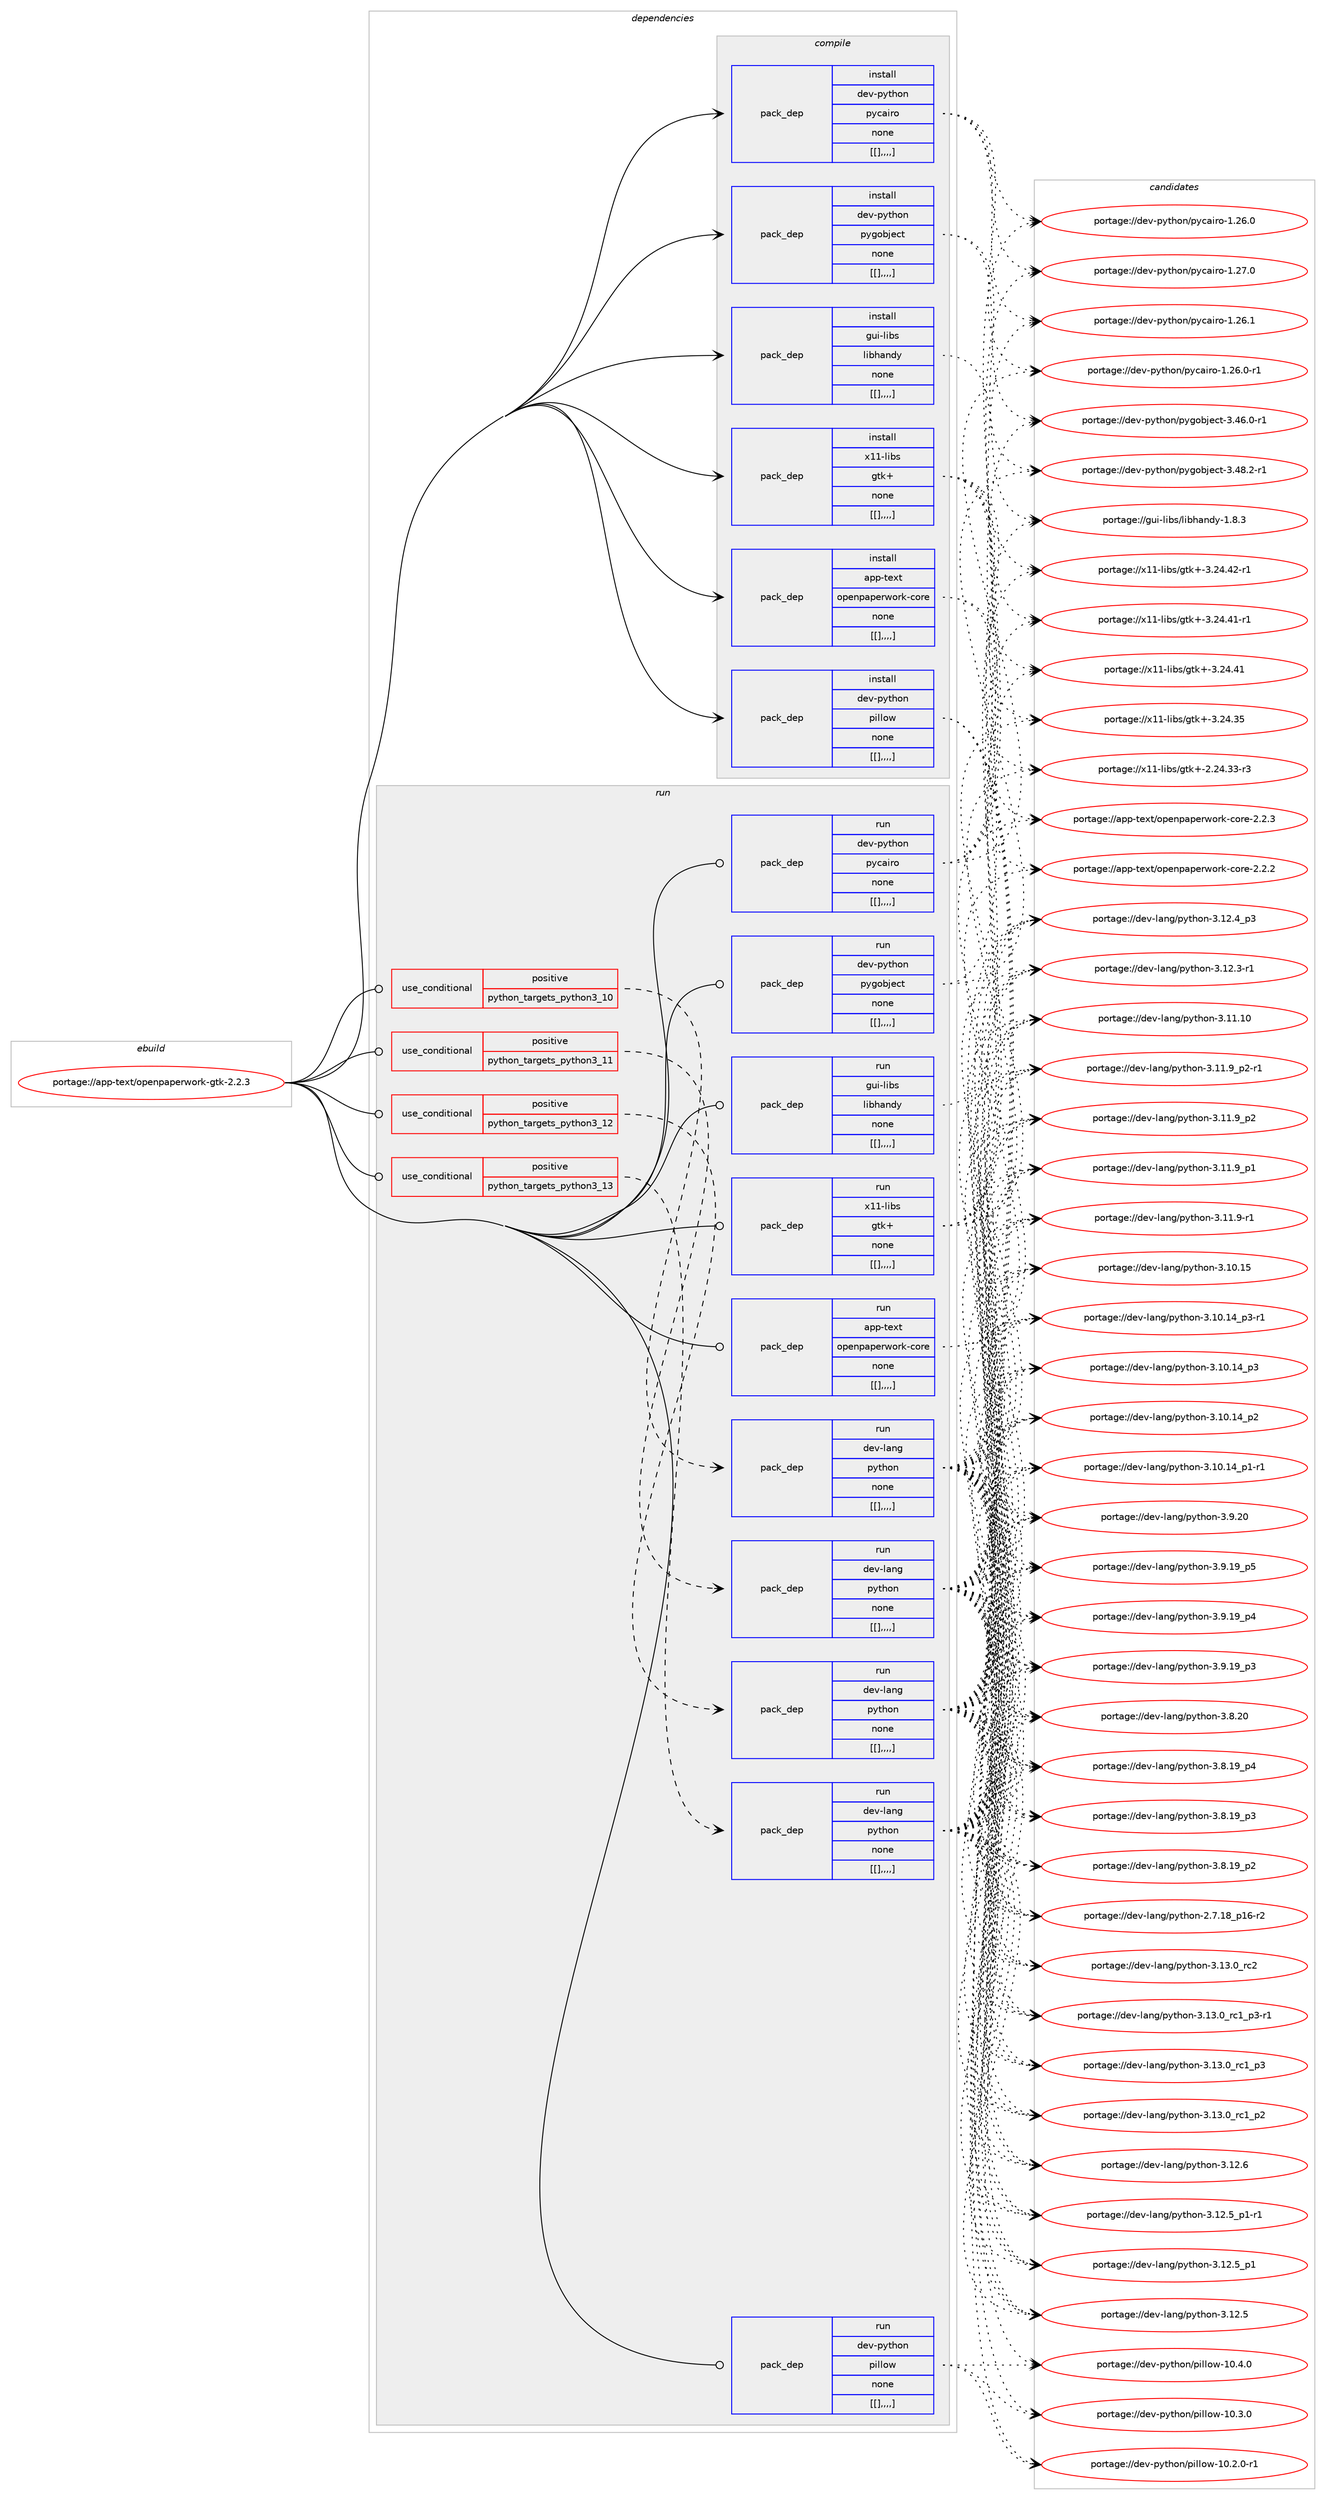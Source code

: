 digraph prolog {

# *************
# Graph options
# *************

newrank=true;
concentrate=true;
compound=true;
graph [rankdir=LR,fontname=Helvetica,fontsize=10,ranksep=1.5];#, ranksep=2.5, nodesep=0.2];
edge  [arrowhead=vee];
node  [fontname=Helvetica,fontsize=10];

# **********
# The ebuild
# **********

subgraph cluster_leftcol {
color=gray;
label=<<i>ebuild</i>>;
id [label="portage://app-text/openpaperwork-gtk-2.2.3", color=red, width=4, href="../app-text/openpaperwork-gtk-2.2.3.svg"];
}

# ****************
# The dependencies
# ****************

subgraph cluster_midcol {
color=gray;
label=<<i>dependencies</i>>;
subgraph cluster_compile {
fillcolor="#eeeeee";
style=filled;
label=<<i>compile</i>>;
subgraph pack40916 {
dependency56873 [label=<<TABLE BORDER="0" CELLBORDER="1" CELLSPACING="0" CELLPADDING="4" WIDTH="220"><TR><TD ROWSPAN="6" CELLPADDING="30">pack_dep</TD></TR><TR><TD WIDTH="110">install</TD></TR><TR><TD>app-text</TD></TR><TR><TD>openpaperwork-core</TD></TR><TR><TD>none</TD></TR><TR><TD>[[],,,,]</TD></TR></TABLE>>, shape=none, color=blue];
}
id:e -> dependency56873:w [weight=20,style="solid",arrowhead="vee"];
subgraph pack40917 {
dependency56874 [label=<<TABLE BORDER="0" CELLBORDER="1" CELLSPACING="0" CELLPADDING="4" WIDTH="220"><TR><TD ROWSPAN="6" CELLPADDING="30">pack_dep</TD></TR><TR><TD WIDTH="110">install</TD></TR><TR><TD>dev-python</TD></TR><TR><TD>pillow</TD></TR><TR><TD>none</TD></TR><TR><TD>[[],,,,]</TD></TR></TABLE>>, shape=none, color=blue];
}
id:e -> dependency56874:w [weight=20,style="solid",arrowhead="vee"];
subgraph pack40918 {
dependency56875 [label=<<TABLE BORDER="0" CELLBORDER="1" CELLSPACING="0" CELLPADDING="4" WIDTH="220"><TR><TD ROWSPAN="6" CELLPADDING="30">pack_dep</TD></TR><TR><TD WIDTH="110">install</TD></TR><TR><TD>dev-python</TD></TR><TR><TD>pycairo</TD></TR><TR><TD>none</TD></TR><TR><TD>[[],,,,]</TD></TR></TABLE>>, shape=none, color=blue];
}
id:e -> dependency56875:w [weight=20,style="solid",arrowhead="vee"];
subgraph pack40919 {
dependency56876 [label=<<TABLE BORDER="0" CELLBORDER="1" CELLSPACING="0" CELLPADDING="4" WIDTH="220"><TR><TD ROWSPAN="6" CELLPADDING="30">pack_dep</TD></TR><TR><TD WIDTH="110">install</TD></TR><TR><TD>dev-python</TD></TR><TR><TD>pygobject</TD></TR><TR><TD>none</TD></TR><TR><TD>[[],,,,]</TD></TR></TABLE>>, shape=none, color=blue];
}
id:e -> dependency56876:w [weight=20,style="solid",arrowhead="vee"];
subgraph pack40920 {
dependency56877 [label=<<TABLE BORDER="0" CELLBORDER="1" CELLSPACING="0" CELLPADDING="4" WIDTH="220"><TR><TD ROWSPAN="6" CELLPADDING="30">pack_dep</TD></TR><TR><TD WIDTH="110">install</TD></TR><TR><TD>gui-libs</TD></TR><TR><TD>libhandy</TD></TR><TR><TD>none</TD></TR><TR><TD>[[],,,,]</TD></TR></TABLE>>, shape=none, color=blue];
}
id:e -> dependency56877:w [weight=20,style="solid",arrowhead="vee"];
subgraph pack40921 {
dependency56878 [label=<<TABLE BORDER="0" CELLBORDER="1" CELLSPACING="0" CELLPADDING="4" WIDTH="220"><TR><TD ROWSPAN="6" CELLPADDING="30">pack_dep</TD></TR><TR><TD WIDTH="110">install</TD></TR><TR><TD>x11-libs</TD></TR><TR><TD>gtk+</TD></TR><TR><TD>none</TD></TR><TR><TD>[[],,,,]</TD></TR></TABLE>>, shape=none, color=blue];
}
id:e -> dependency56878:w [weight=20,style="solid",arrowhead="vee"];
}
subgraph cluster_compileandrun {
fillcolor="#eeeeee";
style=filled;
label=<<i>compile and run</i>>;
}
subgraph cluster_run {
fillcolor="#eeeeee";
style=filled;
label=<<i>run</i>>;
subgraph cond15452 {
dependency56879 [label=<<TABLE BORDER="0" CELLBORDER="1" CELLSPACING="0" CELLPADDING="4"><TR><TD ROWSPAN="3" CELLPADDING="10">use_conditional</TD></TR><TR><TD>positive</TD></TR><TR><TD>python_targets_python3_10</TD></TR></TABLE>>, shape=none, color=red];
subgraph pack40922 {
dependency56880 [label=<<TABLE BORDER="0" CELLBORDER="1" CELLSPACING="0" CELLPADDING="4" WIDTH="220"><TR><TD ROWSPAN="6" CELLPADDING="30">pack_dep</TD></TR><TR><TD WIDTH="110">run</TD></TR><TR><TD>dev-lang</TD></TR><TR><TD>python</TD></TR><TR><TD>none</TD></TR><TR><TD>[[],,,,]</TD></TR></TABLE>>, shape=none, color=blue];
}
dependency56879:e -> dependency56880:w [weight=20,style="dashed",arrowhead="vee"];
}
id:e -> dependency56879:w [weight=20,style="solid",arrowhead="odot"];
subgraph cond15453 {
dependency56881 [label=<<TABLE BORDER="0" CELLBORDER="1" CELLSPACING="0" CELLPADDING="4"><TR><TD ROWSPAN="3" CELLPADDING="10">use_conditional</TD></TR><TR><TD>positive</TD></TR><TR><TD>python_targets_python3_11</TD></TR></TABLE>>, shape=none, color=red];
subgraph pack40923 {
dependency56882 [label=<<TABLE BORDER="0" CELLBORDER="1" CELLSPACING="0" CELLPADDING="4" WIDTH="220"><TR><TD ROWSPAN="6" CELLPADDING="30">pack_dep</TD></TR><TR><TD WIDTH="110">run</TD></TR><TR><TD>dev-lang</TD></TR><TR><TD>python</TD></TR><TR><TD>none</TD></TR><TR><TD>[[],,,,]</TD></TR></TABLE>>, shape=none, color=blue];
}
dependency56881:e -> dependency56882:w [weight=20,style="dashed",arrowhead="vee"];
}
id:e -> dependency56881:w [weight=20,style="solid",arrowhead="odot"];
subgraph cond15454 {
dependency56883 [label=<<TABLE BORDER="0" CELLBORDER="1" CELLSPACING="0" CELLPADDING="4"><TR><TD ROWSPAN="3" CELLPADDING="10">use_conditional</TD></TR><TR><TD>positive</TD></TR><TR><TD>python_targets_python3_12</TD></TR></TABLE>>, shape=none, color=red];
subgraph pack40924 {
dependency56884 [label=<<TABLE BORDER="0" CELLBORDER="1" CELLSPACING="0" CELLPADDING="4" WIDTH="220"><TR><TD ROWSPAN="6" CELLPADDING="30">pack_dep</TD></TR><TR><TD WIDTH="110">run</TD></TR><TR><TD>dev-lang</TD></TR><TR><TD>python</TD></TR><TR><TD>none</TD></TR><TR><TD>[[],,,,]</TD></TR></TABLE>>, shape=none, color=blue];
}
dependency56883:e -> dependency56884:w [weight=20,style="dashed",arrowhead="vee"];
}
id:e -> dependency56883:w [weight=20,style="solid",arrowhead="odot"];
subgraph cond15455 {
dependency56885 [label=<<TABLE BORDER="0" CELLBORDER="1" CELLSPACING="0" CELLPADDING="4"><TR><TD ROWSPAN="3" CELLPADDING="10">use_conditional</TD></TR><TR><TD>positive</TD></TR><TR><TD>python_targets_python3_13</TD></TR></TABLE>>, shape=none, color=red];
subgraph pack40925 {
dependency56886 [label=<<TABLE BORDER="0" CELLBORDER="1" CELLSPACING="0" CELLPADDING="4" WIDTH="220"><TR><TD ROWSPAN="6" CELLPADDING="30">pack_dep</TD></TR><TR><TD WIDTH="110">run</TD></TR><TR><TD>dev-lang</TD></TR><TR><TD>python</TD></TR><TR><TD>none</TD></TR><TR><TD>[[],,,,]</TD></TR></TABLE>>, shape=none, color=blue];
}
dependency56885:e -> dependency56886:w [weight=20,style="dashed",arrowhead="vee"];
}
id:e -> dependency56885:w [weight=20,style="solid",arrowhead="odot"];
subgraph pack40926 {
dependency56887 [label=<<TABLE BORDER="0" CELLBORDER="1" CELLSPACING="0" CELLPADDING="4" WIDTH="220"><TR><TD ROWSPAN="6" CELLPADDING="30">pack_dep</TD></TR><TR><TD WIDTH="110">run</TD></TR><TR><TD>app-text</TD></TR><TR><TD>openpaperwork-core</TD></TR><TR><TD>none</TD></TR><TR><TD>[[],,,,]</TD></TR></TABLE>>, shape=none, color=blue];
}
id:e -> dependency56887:w [weight=20,style="solid",arrowhead="odot"];
subgraph pack40927 {
dependency56888 [label=<<TABLE BORDER="0" CELLBORDER="1" CELLSPACING="0" CELLPADDING="4" WIDTH="220"><TR><TD ROWSPAN="6" CELLPADDING="30">pack_dep</TD></TR><TR><TD WIDTH="110">run</TD></TR><TR><TD>dev-python</TD></TR><TR><TD>pillow</TD></TR><TR><TD>none</TD></TR><TR><TD>[[],,,,]</TD></TR></TABLE>>, shape=none, color=blue];
}
id:e -> dependency56888:w [weight=20,style="solid",arrowhead="odot"];
subgraph pack40928 {
dependency56889 [label=<<TABLE BORDER="0" CELLBORDER="1" CELLSPACING="0" CELLPADDING="4" WIDTH="220"><TR><TD ROWSPAN="6" CELLPADDING="30">pack_dep</TD></TR><TR><TD WIDTH="110">run</TD></TR><TR><TD>dev-python</TD></TR><TR><TD>pycairo</TD></TR><TR><TD>none</TD></TR><TR><TD>[[],,,,]</TD></TR></TABLE>>, shape=none, color=blue];
}
id:e -> dependency56889:w [weight=20,style="solid",arrowhead="odot"];
subgraph pack40929 {
dependency56890 [label=<<TABLE BORDER="0" CELLBORDER="1" CELLSPACING="0" CELLPADDING="4" WIDTH="220"><TR><TD ROWSPAN="6" CELLPADDING="30">pack_dep</TD></TR><TR><TD WIDTH="110">run</TD></TR><TR><TD>dev-python</TD></TR><TR><TD>pygobject</TD></TR><TR><TD>none</TD></TR><TR><TD>[[],,,,]</TD></TR></TABLE>>, shape=none, color=blue];
}
id:e -> dependency56890:w [weight=20,style="solid",arrowhead="odot"];
subgraph pack40930 {
dependency56891 [label=<<TABLE BORDER="0" CELLBORDER="1" CELLSPACING="0" CELLPADDING="4" WIDTH="220"><TR><TD ROWSPAN="6" CELLPADDING="30">pack_dep</TD></TR><TR><TD WIDTH="110">run</TD></TR><TR><TD>gui-libs</TD></TR><TR><TD>libhandy</TD></TR><TR><TD>none</TD></TR><TR><TD>[[],,,,]</TD></TR></TABLE>>, shape=none, color=blue];
}
id:e -> dependency56891:w [weight=20,style="solid",arrowhead="odot"];
subgraph pack40931 {
dependency56892 [label=<<TABLE BORDER="0" CELLBORDER="1" CELLSPACING="0" CELLPADDING="4" WIDTH="220"><TR><TD ROWSPAN="6" CELLPADDING="30">pack_dep</TD></TR><TR><TD WIDTH="110">run</TD></TR><TR><TD>x11-libs</TD></TR><TR><TD>gtk+</TD></TR><TR><TD>none</TD></TR><TR><TD>[[],,,,]</TD></TR></TABLE>>, shape=none, color=blue];
}
id:e -> dependency56892:w [weight=20,style="solid",arrowhead="odot"];
}
}

# **************
# The candidates
# **************

subgraph cluster_choices {
rank=same;
color=gray;
label=<<i>candidates</i>>;

subgraph choice40916 {
color=black;
nodesep=1;
choice971121124511610112011647111112101110112971121011141191111141074599111114101455046504651 [label="portage://app-text/openpaperwork-core-2.2.3", color=red, width=4,href="../app-text/openpaperwork-core-2.2.3.svg"];
choice971121124511610112011647111112101110112971121011141191111141074599111114101455046504650 [label="portage://app-text/openpaperwork-core-2.2.2", color=red, width=4,href="../app-text/openpaperwork-core-2.2.2.svg"];
dependency56873:e -> choice971121124511610112011647111112101110112971121011141191111141074599111114101455046504651:w [style=dotted,weight="100"];
dependency56873:e -> choice971121124511610112011647111112101110112971121011141191111141074599111114101455046504650:w [style=dotted,weight="100"];
}
subgraph choice40917 {
color=black;
nodesep=1;
choice100101118451121211161041111104711210510810811111945494846524648 [label="portage://dev-python/pillow-10.4.0", color=red, width=4,href="../dev-python/pillow-10.4.0.svg"];
choice100101118451121211161041111104711210510810811111945494846514648 [label="portage://dev-python/pillow-10.3.0", color=red, width=4,href="../dev-python/pillow-10.3.0.svg"];
choice1001011184511212111610411111047112105108108111119454948465046484511449 [label="portage://dev-python/pillow-10.2.0-r1", color=red, width=4,href="../dev-python/pillow-10.2.0-r1.svg"];
dependency56874:e -> choice100101118451121211161041111104711210510810811111945494846524648:w [style=dotted,weight="100"];
dependency56874:e -> choice100101118451121211161041111104711210510810811111945494846514648:w [style=dotted,weight="100"];
dependency56874:e -> choice1001011184511212111610411111047112105108108111119454948465046484511449:w [style=dotted,weight="100"];
}
subgraph choice40918 {
color=black;
nodesep=1;
choice1001011184511212111610411111047112121999710511411145494650554648 [label="portage://dev-python/pycairo-1.27.0", color=red, width=4,href="../dev-python/pycairo-1.27.0.svg"];
choice1001011184511212111610411111047112121999710511411145494650544649 [label="portage://dev-python/pycairo-1.26.1", color=red, width=4,href="../dev-python/pycairo-1.26.1.svg"];
choice10010111845112121116104111110471121219997105114111454946505446484511449 [label="portage://dev-python/pycairo-1.26.0-r1", color=red, width=4,href="../dev-python/pycairo-1.26.0-r1.svg"];
choice1001011184511212111610411111047112121999710511411145494650544648 [label="portage://dev-python/pycairo-1.26.0", color=red, width=4,href="../dev-python/pycairo-1.26.0.svg"];
dependency56875:e -> choice1001011184511212111610411111047112121999710511411145494650554648:w [style=dotted,weight="100"];
dependency56875:e -> choice1001011184511212111610411111047112121999710511411145494650544649:w [style=dotted,weight="100"];
dependency56875:e -> choice10010111845112121116104111110471121219997105114111454946505446484511449:w [style=dotted,weight="100"];
dependency56875:e -> choice1001011184511212111610411111047112121999710511411145494650544648:w [style=dotted,weight="100"];
}
subgraph choice40919 {
color=black;
nodesep=1;
choice10010111845112121116104111110471121211031119810610199116455146525646504511449 [label="portage://dev-python/pygobject-3.48.2-r1", color=red, width=4,href="../dev-python/pygobject-3.48.2-r1.svg"];
choice10010111845112121116104111110471121211031119810610199116455146525446484511449 [label="portage://dev-python/pygobject-3.46.0-r1", color=red, width=4,href="../dev-python/pygobject-3.46.0-r1.svg"];
dependency56876:e -> choice10010111845112121116104111110471121211031119810610199116455146525646504511449:w [style=dotted,weight="100"];
dependency56876:e -> choice10010111845112121116104111110471121211031119810610199116455146525446484511449:w [style=dotted,weight="100"];
}
subgraph choice40920 {
color=black;
nodesep=1;
choice1031171054510810598115471081059810497110100121454946564651 [label="portage://gui-libs/libhandy-1.8.3", color=red, width=4,href="../gui-libs/libhandy-1.8.3.svg"];
dependency56877:e -> choice1031171054510810598115471081059810497110100121454946564651:w [style=dotted,weight="100"];
}
subgraph choice40921 {
color=black;
nodesep=1;
choice12049494510810598115471031161074345514650524652504511449 [label="portage://x11-libs/gtk+-3.24.42-r1", color=red, width=4,href="../x11-libs/gtk+-3.24.42-r1.svg"];
choice12049494510810598115471031161074345514650524652494511449 [label="portage://x11-libs/gtk+-3.24.41-r1", color=red, width=4,href="../x11-libs/gtk+-3.24.41-r1.svg"];
choice1204949451081059811547103116107434551465052465249 [label="portage://x11-libs/gtk+-3.24.41", color=red, width=4,href="../x11-libs/gtk+-3.24.41.svg"];
choice1204949451081059811547103116107434551465052465153 [label="portage://x11-libs/gtk+-3.24.35", color=red, width=4,href="../x11-libs/gtk+-3.24.35.svg"];
choice12049494510810598115471031161074345504650524651514511451 [label="portage://x11-libs/gtk+-2.24.33-r3", color=red, width=4,href="../x11-libs/gtk+-2.24.33-r3.svg"];
dependency56878:e -> choice12049494510810598115471031161074345514650524652504511449:w [style=dotted,weight="100"];
dependency56878:e -> choice12049494510810598115471031161074345514650524652494511449:w [style=dotted,weight="100"];
dependency56878:e -> choice1204949451081059811547103116107434551465052465249:w [style=dotted,weight="100"];
dependency56878:e -> choice1204949451081059811547103116107434551465052465153:w [style=dotted,weight="100"];
dependency56878:e -> choice12049494510810598115471031161074345504650524651514511451:w [style=dotted,weight="100"];
}
subgraph choice40922 {
color=black;
nodesep=1;
choice10010111845108971101034711212111610411111045514649514648951149950 [label="portage://dev-lang/python-3.13.0_rc2", color=red, width=4,href="../dev-lang/python-3.13.0_rc2.svg"];
choice1001011184510897110103471121211161041111104551464951464895114994995112514511449 [label="portage://dev-lang/python-3.13.0_rc1_p3-r1", color=red, width=4,href="../dev-lang/python-3.13.0_rc1_p3-r1.svg"];
choice100101118451089711010347112121116104111110455146495146489511499499511251 [label="portage://dev-lang/python-3.13.0_rc1_p3", color=red, width=4,href="../dev-lang/python-3.13.0_rc1_p3.svg"];
choice100101118451089711010347112121116104111110455146495146489511499499511250 [label="portage://dev-lang/python-3.13.0_rc1_p2", color=red, width=4,href="../dev-lang/python-3.13.0_rc1_p2.svg"];
choice10010111845108971101034711212111610411111045514649504654 [label="portage://dev-lang/python-3.12.6", color=red, width=4,href="../dev-lang/python-3.12.6.svg"];
choice1001011184510897110103471121211161041111104551464950465395112494511449 [label="portage://dev-lang/python-3.12.5_p1-r1", color=red, width=4,href="../dev-lang/python-3.12.5_p1-r1.svg"];
choice100101118451089711010347112121116104111110455146495046539511249 [label="portage://dev-lang/python-3.12.5_p1", color=red, width=4,href="../dev-lang/python-3.12.5_p1.svg"];
choice10010111845108971101034711212111610411111045514649504653 [label="portage://dev-lang/python-3.12.5", color=red, width=4,href="../dev-lang/python-3.12.5.svg"];
choice100101118451089711010347112121116104111110455146495046529511251 [label="portage://dev-lang/python-3.12.4_p3", color=red, width=4,href="../dev-lang/python-3.12.4_p3.svg"];
choice100101118451089711010347112121116104111110455146495046514511449 [label="portage://dev-lang/python-3.12.3-r1", color=red, width=4,href="../dev-lang/python-3.12.3-r1.svg"];
choice1001011184510897110103471121211161041111104551464949464948 [label="portage://dev-lang/python-3.11.10", color=red, width=4,href="../dev-lang/python-3.11.10.svg"];
choice1001011184510897110103471121211161041111104551464949465795112504511449 [label="portage://dev-lang/python-3.11.9_p2-r1", color=red, width=4,href="../dev-lang/python-3.11.9_p2-r1.svg"];
choice100101118451089711010347112121116104111110455146494946579511250 [label="portage://dev-lang/python-3.11.9_p2", color=red, width=4,href="../dev-lang/python-3.11.9_p2.svg"];
choice100101118451089711010347112121116104111110455146494946579511249 [label="portage://dev-lang/python-3.11.9_p1", color=red, width=4,href="../dev-lang/python-3.11.9_p1.svg"];
choice100101118451089711010347112121116104111110455146494946574511449 [label="portage://dev-lang/python-3.11.9-r1", color=red, width=4,href="../dev-lang/python-3.11.9-r1.svg"];
choice1001011184510897110103471121211161041111104551464948464953 [label="portage://dev-lang/python-3.10.15", color=red, width=4,href="../dev-lang/python-3.10.15.svg"];
choice100101118451089711010347112121116104111110455146494846495295112514511449 [label="portage://dev-lang/python-3.10.14_p3-r1", color=red, width=4,href="../dev-lang/python-3.10.14_p3-r1.svg"];
choice10010111845108971101034711212111610411111045514649484649529511251 [label="portage://dev-lang/python-3.10.14_p3", color=red, width=4,href="../dev-lang/python-3.10.14_p3.svg"];
choice10010111845108971101034711212111610411111045514649484649529511250 [label="portage://dev-lang/python-3.10.14_p2", color=red, width=4,href="../dev-lang/python-3.10.14_p2.svg"];
choice100101118451089711010347112121116104111110455146494846495295112494511449 [label="portage://dev-lang/python-3.10.14_p1-r1", color=red, width=4,href="../dev-lang/python-3.10.14_p1-r1.svg"];
choice10010111845108971101034711212111610411111045514657465048 [label="portage://dev-lang/python-3.9.20", color=red, width=4,href="../dev-lang/python-3.9.20.svg"];
choice100101118451089711010347112121116104111110455146574649579511253 [label="portage://dev-lang/python-3.9.19_p5", color=red, width=4,href="../dev-lang/python-3.9.19_p5.svg"];
choice100101118451089711010347112121116104111110455146574649579511252 [label="portage://dev-lang/python-3.9.19_p4", color=red, width=4,href="../dev-lang/python-3.9.19_p4.svg"];
choice100101118451089711010347112121116104111110455146574649579511251 [label="portage://dev-lang/python-3.9.19_p3", color=red, width=4,href="../dev-lang/python-3.9.19_p3.svg"];
choice10010111845108971101034711212111610411111045514656465048 [label="portage://dev-lang/python-3.8.20", color=red, width=4,href="../dev-lang/python-3.8.20.svg"];
choice100101118451089711010347112121116104111110455146564649579511252 [label="portage://dev-lang/python-3.8.19_p4", color=red, width=4,href="../dev-lang/python-3.8.19_p4.svg"];
choice100101118451089711010347112121116104111110455146564649579511251 [label="portage://dev-lang/python-3.8.19_p3", color=red, width=4,href="../dev-lang/python-3.8.19_p3.svg"];
choice100101118451089711010347112121116104111110455146564649579511250 [label="portage://dev-lang/python-3.8.19_p2", color=red, width=4,href="../dev-lang/python-3.8.19_p2.svg"];
choice100101118451089711010347112121116104111110455046554649569511249544511450 [label="portage://dev-lang/python-2.7.18_p16-r2", color=red, width=4,href="../dev-lang/python-2.7.18_p16-r2.svg"];
dependency56880:e -> choice10010111845108971101034711212111610411111045514649514648951149950:w [style=dotted,weight="100"];
dependency56880:e -> choice1001011184510897110103471121211161041111104551464951464895114994995112514511449:w [style=dotted,weight="100"];
dependency56880:e -> choice100101118451089711010347112121116104111110455146495146489511499499511251:w [style=dotted,weight="100"];
dependency56880:e -> choice100101118451089711010347112121116104111110455146495146489511499499511250:w [style=dotted,weight="100"];
dependency56880:e -> choice10010111845108971101034711212111610411111045514649504654:w [style=dotted,weight="100"];
dependency56880:e -> choice1001011184510897110103471121211161041111104551464950465395112494511449:w [style=dotted,weight="100"];
dependency56880:e -> choice100101118451089711010347112121116104111110455146495046539511249:w [style=dotted,weight="100"];
dependency56880:e -> choice10010111845108971101034711212111610411111045514649504653:w [style=dotted,weight="100"];
dependency56880:e -> choice100101118451089711010347112121116104111110455146495046529511251:w [style=dotted,weight="100"];
dependency56880:e -> choice100101118451089711010347112121116104111110455146495046514511449:w [style=dotted,weight="100"];
dependency56880:e -> choice1001011184510897110103471121211161041111104551464949464948:w [style=dotted,weight="100"];
dependency56880:e -> choice1001011184510897110103471121211161041111104551464949465795112504511449:w [style=dotted,weight="100"];
dependency56880:e -> choice100101118451089711010347112121116104111110455146494946579511250:w [style=dotted,weight="100"];
dependency56880:e -> choice100101118451089711010347112121116104111110455146494946579511249:w [style=dotted,weight="100"];
dependency56880:e -> choice100101118451089711010347112121116104111110455146494946574511449:w [style=dotted,weight="100"];
dependency56880:e -> choice1001011184510897110103471121211161041111104551464948464953:w [style=dotted,weight="100"];
dependency56880:e -> choice100101118451089711010347112121116104111110455146494846495295112514511449:w [style=dotted,weight="100"];
dependency56880:e -> choice10010111845108971101034711212111610411111045514649484649529511251:w [style=dotted,weight="100"];
dependency56880:e -> choice10010111845108971101034711212111610411111045514649484649529511250:w [style=dotted,weight="100"];
dependency56880:e -> choice100101118451089711010347112121116104111110455146494846495295112494511449:w [style=dotted,weight="100"];
dependency56880:e -> choice10010111845108971101034711212111610411111045514657465048:w [style=dotted,weight="100"];
dependency56880:e -> choice100101118451089711010347112121116104111110455146574649579511253:w [style=dotted,weight="100"];
dependency56880:e -> choice100101118451089711010347112121116104111110455146574649579511252:w [style=dotted,weight="100"];
dependency56880:e -> choice100101118451089711010347112121116104111110455146574649579511251:w [style=dotted,weight="100"];
dependency56880:e -> choice10010111845108971101034711212111610411111045514656465048:w [style=dotted,weight="100"];
dependency56880:e -> choice100101118451089711010347112121116104111110455146564649579511252:w [style=dotted,weight="100"];
dependency56880:e -> choice100101118451089711010347112121116104111110455146564649579511251:w [style=dotted,weight="100"];
dependency56880:e -> choice100101118451089711010347112121116104111110455146564649579511250:w [style=dotted,weight="100"];
dependency56880:e -> choice100101118451089711010347112121116104111110455046554649569511249544511450:w [style=dotted,weight="100"];
}
subgraph choice40923 {
color=black;
nodesep=1;
choice10010111845108971101034711212111610411111045514649514648951149950 [label="portage://dev-lang/python-3.13.0_rc2", color=red, width=4,href="../dev-lang/python-3.13.0_rc2.svg"];
choice1001011184510897110103471121211161041111104551464951464895114994995112514511449 [label="portage://dev-lang/python-3.13.0_rc1_p3-r1", color=red, width=4,href="../dev-lang/python-3.13.0_rc1_p3-r1.svg"];
choice100101118451089711010347112121116104111110455146495146489511499499511251 [label="portage://dev-lang/python-3.13.0_rc1_p3", color=red, width=4,href="../dev-lang/python-3.13.0_rc1_p3.svg"];
choice100101118451089711010347112121116104111110455146495146489511499499511250 [label="portage://dev-lang/python-3.13.0_rc1_p2", color=red, width=4,href="../dev-lang/python-3.13.0_rc1_p2.svg"];
choice10010111845108971101034711212111610411111045514649504654 [label="portage://dev-lang/python-3.12.6", color=red, width=4,href="../dev-lang/python-3.12.6.svg"];
choice1001011184510897110103471121211161041111104551464950465395112494511449 [label="portage://dev-lang/python-3.12.5_p1-r1", color=red, width=4,href="../dev-lang/python-3.12.5_p1-r1.svg"];
choice100101118451089711010347112121116104111110455146495046539511249 [label="portage://dev-lang/python-3.12.5_p1", color=red, width=4,href="../dev-lang/python-3.12.5_p1.svg"];
choice10010111845108971101034711212111610411111045514649504653 [label="portage://dev-lang/python-3.12.5", color=red, width=4,href="../dev-lang/python-3.12.5.svg"];
choice100101118451089711010347112121116104111110455146495046529511251 [label="portage://dev-lang/python-3.12.4_p3", color=red, width=4,href="../dev-lang/python-3.12.4_p3.svg"];
choice100101118451089711010347112121116104111110455146495046514511449 [label="portage://dev-lang/python-3.12.3-r1", color=red, width=4,href="../dev-lang/python-3.12.3-r1.svg"];
choice1001011184510897110103471121211161041111104551464949464948 [label="portage://dev-lang/python-3.11.10", color=red, width=4,href="../dev-lang/python-3.11.10.svg"];
choice1001011184510897110103471121211161041111104551464949465795112504511449 [label="portage://dev-lang/python-3.11.9_p2-r1", color=red, width=4,href="../dev-lang/python-3.11.9_p2-r1.svg"];
choice100101118451089711010347112121116104111110455146494946579511250 [label="portage://dev-lang/python-3.11.9_p2", color=red, width=4,href="../dev-lang/python-3.11.9_p2.svg"];
choice100101118451089711010347112121116104111110455146494946579511249 [label="portage://dev-lang/python-3.11.9_p1", color=red, width=4,href="../dev-lang/python-3.11.9_p1.svg"];
choice100101118451089711010347112121116104111110455146494946574511449 [label="portage://dev-lang/python-3.11.9-r1", color=red, width=4,href="../dev-lang/python-3.11.9-r1.svg"];
choice1001011184510897110103471121211161041111104551464948464953 [label="portage://dev-lang/python-3.10.15", color=red, width=4,href="../dev-lang/python-3.10.15.svg"];
choice100101118451089711010347112121116104111110455146494846495295112514511449 [label="portage://dev-lang/python-3.10.14_p3-r1", color=red, width=4,href="../dev-lang/python-3.10.14_p3-r1.svg"];
choice10010111845108971101034711212111610411111045514649484649529511251 [label="portage://dev-lang/python-3.10.14_p3", color=red, width=4,href="../dev-lang/python-3.10.14_p3.svg"];
choice10010111845108971101034711212111610411111045514649484649529511250 [label="portage://dev-lang/python-3.10.14_p2", color=red, width=4,href="../dev-lang/python-3.10.14_p2.svg"];
choice100101118451089711010347112121116104111110455146494846495295112494511449 [label="portage://dev-lang/python-3.10.14_p1-r1", color=red, width=4,href="../dev-lang/python-3.10.14_p1-r1.svg"];
choice10010111845108971101034711212111610411111045514657465048 [label="portage://dev-lang/python-3.9.20", color=red, width=4,href="../dev-lang/python-3.9.20.svg"];
choice100101118451089711010347112121116104111110455146574649579511253 [label="portage://dev-lang/python-3.9.19_p5", color=red, width=4,href="../dev-lang/python-3.9.19_p5.svg"];
choice100101118451089711010347112121116104111110455146574649579511252 [label="portage://dev-lang/python-3.9.19_p4", color=red, width=4,href="../dev-lang/python-3.9.19_p4.svg"];
choice100101118451089711010347112121116104111110455146574649579511251 [label="portage://dev-lang/python-3.9.19_p3", color=red, width=4,href="../dev-lang/python-3.9.19_p3.svg"];
choice10010111845108971101034711212111610411111045514656465048 [label="portage://dev-lang/python-3.8.20", color=red, width=4,href="../dev-lang/python-3.8.20.svg"];
choice100101118451089711010347112121116104111110455146564649579511252 [label="portage://dev-lang/python-3.8.19_p4", color=red, width=4,href="../dev-lang/python-3.8.19_p4.svg"];
choice100101118451089711010347112121116104111110455146564649579511251 [label="portage://dev-lang/python-3.8.19_p3", color=red, width=4,href="../dev-lang/python-3.8.19_p3.svg"];
choice100101118451089711010347112121116104111110455146564649579511250 [label="portage://dev-lang/python-3.8.19_p2", color=red, width=4,href="../dev-lang/python-3.8.19_p2.svg"];
choice100101118451089711010347112121116104111110455046554649569511249544511450 [label="portage://dev-lang/python-2.7.18_p16-r2", color=red, width=4,href="../dev-lang/python-2.7.18_p16-r2.svg"];
dependency56882:e -> choice10010111845108971101034711212111610411111045514649514648951149950:w [style=dotted,weight="100"];
dependency56882:e -> choice1001011184510897110103471121211161041111104551464951464895114994995112514511449:w [style=dotted,weight="100"];
dependency56882:e -> choice100101118451089711010347112121116104111110455146495146489511499499511251:w [style=dotted,weight="100"];
dependency56882:e -> choice100101118451089711010347112121116104111110455146495146489511499499511250:w [style=dotted,weight="100"];
dependency56882:e -> choice10010111845108971101034711212111610411111045514649504654:w [style=dotted,weight="100"];
dependency56882:e -> choice1001011184510897110103471121211161041111104551464950465395112494511449:w [style=dotted,weight="100"];
dependency56882:e -> choice100101118451089711010347112121116104111110455146495046539511249:w [style=dotted,weight="100"];
dependency56882:e -> choice10010111845108971101034711212111610411111045514649504653:w [style=dotted,weight="100"];
dependency56882:e -> choice100101118451089711010347112121116104111110455146495046529511251:w [style=dotted,weight="100"];
dependency56882:e -> choice100101118451089711010347112121116104111110455146495046514511449:w [style=dotted,weight="100"];
dependency56882:e -> choice1001011184510897110103471121211161041111104551464949464948:w [style=dotted,weight="100"];
dependency56882:e -> choice1001011184510897110103471121211161041111104551464949465795112504511449:w [style=dotted,weight="100"];
dependency56882:e -> choice100101118451089711010347112121116104111110455146494946579511250:w [style=dotted,weight="100"];
dependency56882:e -> choice100101118451089711010347112121116104111110455146494946579511249:w [style=dotted,weight="100"];
dependency56882:e -> choice100101118451089711010347112121116104111110455146494946574511449:w [style=dotted,weight="100"];
dependency56882:e -> choice1001011184510897110103471121211161041111104551464948464953:w [style=dotted,weight="100"];
dependency56882:e -> choice100101118451089711010347112121116104111110455146494846495295112514511449:w [style=dotted,weight="100"];
dependency56882:e -> choice10010111845108971101034711212111610411111045514649484649529511251:w [style=dotted,weight="100"];
dependency56882:e -> choice10010111845108971101034711212111610411111045514649484649529511250:w [style=dotted,weight="100"];
dependency56882:e -> choice100101118451089711010347112121116104111110455146494846495295112494511449:w [style=dotted,weight="100"];
dependency56882:e -> choice10010111845108971101034711212111610411111045514657465048:w [style=dotted,weight="100"];
dependency56882:e -> choice100101118451089711010347112121116104111110455146574649579511253:w [style=dotted,weight="100"];
dependency56882:e -> choice100101118451089711010347112121116104111110455146574649579511252:w [style=dotted,weight="100"];
dependency56882:e -> choice100101118451089711010347112121116104111110455146574649579511251:w [style=dotted,weight="100"];
dependency56882:e -> choice10010111845108971101034711212111610411111045514656465048:w [style=dotted,weight="100"];
dependency56882:e -> choice100101118451089711010347112121116104111110455146564649579511252:w [style=dotted,weight="100"];
dependency56882:e -> choice100101118451089711010347112121116104111110455146564649579511251:w [style=dotted,weight="100"];
dependency56882:e -> choice100101118451089711010347112121116104111110455146564649579511250:w [style=dotted,weight="100"];
dependency56882:e -> choice100101118451089711010347112121116104111110455046554649569511249544511450:w [style=dotted,weight="100"];
}
subgraph choice40924 {
color=black;
nodesep=1;
choice10010111845108971101034711212111610411111045514649514648951149950 [label="portage://dev-lang/python-3.13.0_rc2", color=red, width=4,href="../dev-lang/python-3.13.0_rc2.svg"];
choice1001011184510897110103471121211161041111104551464951464895114994995112514511449 [label="portage://dev-lang/python-3.13.0_rc1_p3-r1", color=red, width=4,href="../dev-lang/python-3.13.0_rc1_p3-r1.svg"];
choice100101118451089711010347112121116104111110455146495146489511499499511251 [label="portage://dev-lang/python-3.13.0_rc1_p3", color=red, width=4,href="../dev-lang/python-3.13.0_rc1_p3.svg"];
choice100101118451089711010347112121116104111110455146495146489511499499511250 [label="portage://dev-lang/python-3.13.0_rc1_p2", color=red, width=4,href="../dev-lang/python-3.13.0_rc1_p2.svg"];
choice10010111845108971101034711212111610411111045514649504654 [label="portage://dev-lang/python-3.12.6", color=red, width=4,href="../dev-lang/python-3.12.6.svg"];
choice1001011184510897110103471121211161041111104551464950465395112494511449 [label="portage://dev-lang/python-3.12.5_p1-r1", color=red, width=4,href="../dev-lang/python-3.12.5_p1-r1.svg"];
choice100101118451089711010347112121116104111110455146495046539511249 [label="portage://dev-lang/python-3.12.5_p1", color=red, width=4,href="../dev-lang/python-3.12.5_p1.svg"];
choice10010111845108971101034711212111610411111045514649504653 [label="portage://dev-lang/python-3.12.5", color=red, width=4,href="../dev-lang/python-3.12.5.svg"];
choice100101118451089711010347112121116104111110455146495046529511251 [label="portage://dev-lang/python-3.12.4_p3", color=red, width=4,href="../dev-lang/python-3.12.4_p3.svg"];
choice100101118451089711010347112121116104111110455146495046514511449 [label="portage://dev-lang/python-3.12.3-r1", color=red, width=4,href="../dev-lang/python-3.12.3-r1.svg"];
choice1001011184510897110103471121211161041111104551464949464948 [label="portage://dev-lang/python-3.11.10", color=red, width=4,href="../dev-lang/python-3.11.10.svg"];
choice1001011184510897110103471121211161041111104551464949465795112504511449 [label="portage://dev-lang/python-3.11.9_p2-r1", color=red, width=4,href="../dev-lang/python-3.11.9_p2-r1.svg"];
choice100101118451089711010347112121116104111110455146494946579511250 [label="portage://dev-lang/python-3.11.9_p2", color=red, width=4,href="../dev-lang/python-3.11.9_p2.svg"];
choice100101118451089711010347112121116104111110455146494946579511249 [label="portage://dev-lang/python-3.11.9_p1", color=red, width=4,href="../dev-lang/python-3.11.9_p1.svg"];
choice100101118451089711010347112121116104111110455146494946574511449 [label="portage://dev-lang/python-3.11.9-r1", color=red, width=4,href="../dev-lang/python-3.11.9-r1.svg"];
choice1001011184510897110103471121211161041111104551464948464953 [label="portage://dev-lang/python-3.10.15", color=red, width=4,href="../dev-lang/python-3.10.15.svg"];
choice100101118451089711010347112121116104111110455146494846495295112514511449 [label="portage://dev-lang/python-3.10.14_p3-r1", color=red, width=4,href="../dev-lang/python-3.10.14_p3-r1.svg"];
choice10010111845108971101034711212111610411111045514649484649529511251 [label="portage://dev-lang/python-3.10.14_p3", color=red, width=4,href="../dev-lang/python-3.10.14_p3.svg"];
choice10010111845108971101034711212111610411111045514649484649529511250 [label="portage://dev-lang/python-3.10.14_p2", color=red, width=4,href="../dev-lang/python-3.10.14_p2.svg"];
choice100101118451089711010347112121116104111110455146494846495295112494511449 [label="portage://dev-lang/python-3.10.14_p1-r1", color=red, width=4,href="../dev-lang/python-3.10.14_p1-r1.svg"];
choice10010111845108971101034711212111610411111045514657465048 [label="portage://dev-lang/python-3.9.20", color=red, width=4,href="../dev-lang/python-3.9.20.svg"];
choice100101118451089711010347112121116104111110455146574649579511253 [label="portage://dev-lang/python-3.9.19_p5", color=red, width=4,href="../dev-lang/python-3.9.19_p5.svg"];
choice100101118451089711010347112121116104111110455146574649579511252 [label="portage://dev-lang/python-3.9.19_p4", color=red, width=4,href="../dev-lang/python-3.9.19_p4.svg"];
choice100101118451089711010347112121116104111110455146574649579511251 [label="portage://dev-lang/python-3.9.19_p3", color=red, width=4,href="../dev-lang/python-3.9.19_p3.svg"];
choice10010111845108971101034711212111610411111045514656465048 [label="portage://dev-lang/python-3.8.20", color=red, width=4,href="../dev-lang/python-3.8.20.svg"];
choice100101118451089711010347112121116104111110455146564649579511252 [label="portage://dev-lang/python-3.8.19_p4", color=red, width=4,href="../dev-lang/python-3.8.19_p4.svg"];
choice100101118451089711010347112121116104111110455146564649579511251 [label="portage://dev-lang/python-3.8.19_p3", color=red, width=4,href="../dev-lang/python-3.8.19_p3.svg"];
choice100101118451089711010347112121116104111110455146564649579511250 [label="portage://dev-lang/python-3.8.19_p2", color=red, width=4,href="../dev-lang/python-3.8.19_p2.svg"];
choice100101118451089711010347112121116104111110455046554649569511249544511450 [label="portage://dev-lang/python-2.7.18_p16-r2", color=red, width=4,href="../dev-lang/python-2.7.18_p16-r2.svg"];
dependency56884:e -> choice10010111845108971101034711212111610411111045514649514648951149950:w [style=dotted,weight="100"];
dependency56884:e -> choice1001011184510897110103471121211161041111104551464951464895114994995112514511449:w [style=dotted,weight="100"];
dependency56884:e -> choice100101118451089711010347112121116104111110455146495146489511499499511251:w [style=dotted,weight="100"];
dependency56884:e -> choice100101118451089711010347112121116104111110455146495146489511499499511250:w [style=dotted,weight="100"];
dependency56884:e -> choice10010111845108971101034711212111610411111045514649504654:w [style=dotted,weight="100"];
dependency56884:e -> choice1001011184510897110103471121211161041111104551464950465395112494511449:w [style=dotted,weight="100"];
dependency56884:e -> choice100101118451089711010347112121116104111110455146495046539511249:w [style=dotted,weight="100"];
dependency56884:e -> choice10010111845108971101034711212111610411111045514649504653:w [style=dotted,weight="100"];
dependency56884:e -> choice100101118451089711010347112121116104111110455146495046529511251:w [style=dotted,weight="100"];
dependency56884:e -> choice100101118451089711010347112121116104111110455146495046514511449:w [style=dotted,weight="100"];
dependency56884:e -> choice1001011184510897110103471121211161041111104551464949464948:w [style=dotted,weight="100"];
dependency56884:e -> choice1001011184510897110103471121211161041111104551464949465795112504511449:w [style=dotted,weight="100"];
dependency56884:e -> choice100101118451089711010347112121116104111110455146494946579511250:w [style=dotted,weight="100"];
dependency56884:e -> choice100101118451089711010347112121116104111110455146494946579511249:w [style=dotted,weight="100"];
dependency56884:e -> choice100101118451089711010347112121116104111110455146494946574511449:w [style=dotted,weight="100"];
dependency56884:e -> choice1001011184510897110103471121211161041111104551464948464953:w [style=dotted,weight="100"];
dependency56884:e -> choice100101118451089711010347112121116104111110455146494846495295112514511449:w [style=dotted,weight="100"];
dependency56884:e -> choice10010111845108971101034711212111610411111045514649484649529511251:w [style=dotted,weight="100"];
dependency56884:e -> choice10010111845108971101034711212111610411111045514649484649529511250:w [style=dotted,weight="100"];
dependency56884:e -> choice100101118451089711010347112121116104111110455146494846495295112494511449:w [style=dotted,weight="100"];
dependency56884:e -> choice10010111845108971101034711212111610411111045514657465048:w [style=dotted,weight="100"];
dependency56884:e -> choice100101118451089711010347112121116104111110455146574649579511253:w [style=dotted,weight="100"];
dependency56884:e -> choice100101118451089711010347112121116104111110455146574649579511252:w [style=dotted,weight="100"];
dependency56884:e -> choice100101118451089711010347112121116104111110455146574649579511251:w [style=dotted,weight="100"];
dependency56884:e -> choice10010111845108971101034711212111610411111045514656465048:w [style=dotted,weight="100"];
dependency56884:e -> choice100101118451089711010347112121116104111110455146564649579511252:w [style=dotted,weight="100"];
dependency56884:e -> choice100101118451089711010347112121116104111110455146564649579511251:w [style=dotted,weight="100"];
dependency56884:e -> choice100101118451089711010347112121116104111110455146564649579511250:w [style=dotted,weight="100"];
dependency56884:e -> choice100101118451089711010347112121116104111110455046554649569511249544511450:w [style=dotted,weight="100"];
}
subgraph choice40925 {
color=black;
nodesep=1;
choice10010111845108971101034711212111610411111045514649514648951149950 [label="portage://dev-lang/python-3.13.0_rc2", color=red, width=4,href="../dev-lang/python-3.13.0_rc2.svg"];
choice1001011184510897110103471121211161041111104551464951464895114994995112514511449 [label="portage://dev-lang/python-3.13.0_rc1_p3-r1", color=red, width=4,href="../dev-lang/python-3.13.0_rc1_p3-r1.svg"];
choice100101118451089711010347112121116104111110455146495146489511499499511251 [label="portage://dev-lang/python-3.13.0_rc1_p3", color=red, width=4,href="../dev-lang/python-3.13.0_rc1_p3.svg"];
choice100101118451089711010347112121116104111110455146495146489511499499511250 [label="portage://dev-lang/python-3.13.0_rc1_p2", color=red, width=4,href="../dev-lang/python-3.13.0_rc1_p2.svg"];
choice10010111845108971101034711212111610411111045514649504654 [label="portage://dev-lang/python-3.12.6", color=red, width=4,href="../dev-lang/python-3.12.6.svg"];
choice1001011184510897110103471121211161041111104551464950465395112494511449 [label="portage://dev-lang/python-3.12.5_p1-r1", color=red, width=4,href="../dev-lang/python-3.12.5_p1-r1.svg"];
choice100101118451089711010347112121116104111110455146495046539511249 [label="portage://dev-lang/python-3.12.5_p1", color=red, width=4,href="../dev-lang/python-3.12.5_p1.svg"];
choice10010111845108971101034711212111610411111045514649504653 [label="portage://dev-lang/python-3.12.5", color=red, width=4,href="../dev-lang/python-3.12.5.svg"];
choice100101118451089711010347112121116104111110455146495046529511251 [label="portage://dev-lang/python-3.12.4_p3", color=red, width=4,href="../dev-lang/python-3.12.4_p3.svg"];
choice100101118451089711010347112121116104111110455146495046514511449 [label="portage://dev-lang/python-3.12.3-r1", color=red, width=4,href="../dev-lang/python-3.12.3-r1.svg"];
choice1001011184510897110103471121211161041111104551464949464948 [label="portage://dev-lang/python-3.11.10", color=red, width=4,href="../dev-lang/python-3.11.10.svg"];
choice1001011184510897110103471121211161041111104551464949465795112504511449 [label="portage://dev-lang/python-3.11.9_p2-r1", color=red, width=4,href="../dev-lang/python-3.11.9_p2-r1.svg"];
choice100101118451089711010347112121116104111110455146494946579511250 [label="portage://dev-lang/python-3.11.9_p2", color=red, width=4,href="../dev-lang/python-3.11.9_p2.svg"];
choice100101118451089711010347112121116104111110455146494946579511249 [label="portage://dev-lang/python-3.11.9_p1", color=red, width=4,href="../dev-lang/python-3.11.9_p1.svg"];
choice100101118451089711010347112121116104111110455146494946574511449 [label="portage://dev-lang/python-3.11.9-r1", color=red, width=4,href="../dev-lang/python-3.11.9-r1.svg"];
choice1001011184510897110103471121211161041111104551464948464953 [label="portage://dev-lang/python-3.10.15", color=red, width=4,href="../dev-lang/python-3.10.15.svg"];
choice100101118451089711010347112121116104111110455146494846495295112514511449 [label="portage://dev-lang/python-3.10.14_p3-r1", color=red, width=4,href="../dev-lang/python-3.10.14_p3-r1.svg"];
choice10010111845108971101034711212111610411111045514649484649529511251 [label="portage://dev-lang/python-3.10.14_p3", color=red, width=4,href="../dev-lang/python-3.10.14_p3.svg"];
choice10010111845108971101034711212111610411111045514649484649529511250 [label="portage://dev-lang/python-3.10.14_p2", color=red, width=4,href="../dev-lang/python-3.10.14_p2.svg"];
choice100101118451089711010347112121116104111110455146494846495295112494511449 [label="portage://dev-lang/python-3.10.14_p1-r1", color=red, width=4,href="../dev-lang/python-3.10.14_p1-r1.svg"];
choice10010111845108971101034711212111610411111045514657465048 [label="portage://dev-lang/python-3.9.20", color=red, width=4,href="../dev-lang/python-3.9.20.svg"];
choice100101118451089711010347112121116104111110455146574649579511253 [label="portage://dev-lang/python-3.9.19_p5", color=red, width=4,href="../dev-lang/python-3.9.19_p5.svg"];
choice100101118451089711010347112121116104111110455146574649579511252 [label="portage://dev-lang/python-3.9.19_p4", color=red, width=4,href="../dev-lang/python-3.9.19_p4.svg"];
choice100101118451089711010347112121116104111110455146574649579511251 [label="portage://dev-lang/python-3.9.19_p3", color=red, width=4,href="../dev-lang/python-3.9.19_p3.svg"];
choice10010111845108971101034711212111610411111045514656465048 [label="portage://dev-lang/python-3.8.20", color=red, width=4,href="../dev-lang/python-3.8.20.svg"];
choice100101118451089711010347112121116104111110455146564649579511252 [label="portage://dev-lang/python-3.8.19_p4", color=red, width=4,href="../dev-lang/python-3.8.19_p4.svg"];
choice100101118451089711010347112121116104111110455146564649579511251 [label="portage://dev-lang/python-3.8.19_p3", color=red, width=4,href="../dev-lang/python-3.8.19_p3.svg"];
choice100101118451089711010347112121116104111110455146564649579511250 [label="portage://dev-lang/python-3.8.19_p2", color=red, width=4,href="../dev-lang/python-3.8.19_p2.svg"];
choice100101118451089711010347112121116104111110455046554649569511249544511450 [label="portage://dev-lang/python-2.7.18_p16-r2", color=red, width=4,href="../dev-lang/python-2.7.18_p16-r2.svg"];
dependency56886:e -> choice10010111845108971101034711212111610411111045514649514648951149950:w [style=dotted,weight="100"];
dependency56886:e -> choice1001011184510897110103471121211161041111104551464951464895114994995112514511449:w [style=dotted,weight="100"];
dependency56886:e -> choice100101118451089711010347112121116104111110455146495146489511499499511251:w [style=dotted,weight="100"];
dependency56886:e -> choice100101118451089711010347112121116104111110455146495146489511499499511250:w [style=dotted,weight="100"];
dependency56886:e -> choice10010111845108971101034711212111610411111045514649504654:w [style=dotted,weight="100"];
dependency56886:e -> choice1001011184510897110103471121211161041111104551464950465395112494511449:w [style=dotted,weight="100"];
dependency56886:e -> choice100101118451089711010347112121116104111110455146495046539511249:w [style=dotted,weight="100"];
dependency56886:e -> choice10010111845108971101034711212111610411111045514649504653:w [style=dotted,weight="100"];
dependency56886:e -> choice100101118451089711010347112121116104111110455146495046529511251:w [style=dotted,weight="100"];
dependency56886:e -> choice100101118451089711010347112121116104111110455146495046514511449:w [style=dotted,weight="100"];
dependency56886:e -> choice1001011184510897110103471121211161041111104551464949464948:w [style=dotted,weight="100"];
dependency56886:e -> choice1001011184510897110103471121211161041111104551464949465795112504511449:w [style=dotted,weight="100"];
dependency56886:e -> choice100101118451089711010347112121116104111110455146494946579511250:w [style=dotted,weight="100"];
dependency56886:e -> choice100101118451089711010347112121116104111110455146494946579511249:w [style=dotted,weight="100"];
dependency56886:e -> choice100101118451089711010347112121116104111110455146494946574511449:w [style=dotted,weight="100"];
dependency56886:e -> choice1001011184510897110103471121211161041111104551464948464953:w [style=dotted,weight="100"];
dependency56886:e -> choice100101118451089711010347112121116104111110455146494846495295112514511449:w [style=dotted,weight="100"];
dependency56886:e -> choice10010111845108971101034711212111610411111045514649484649529511251:w [style=dotted,weight="100"];
dependency56886:e -> choice10010111845108971101034711212111610411111045514649484649529511250:w [style=dotted,weight="100"];
dependency56886:e -> choice100101118451089711010347112121116104111110455146494846495295112494511449:w [style=dotted,weight="100"];
dependency56886:e -> choice10010111845108971101034711212111610411111045514657465048:w [style=dotted,weight="100"];
dependency56886:e -> choice100101118451089711010347112121116104111110455146574649579511253:w [style=dotted,weight="100"];
dependency56886:e -> choice100101118451089711010347112121116104111110455146574649579511252:w [style=dotted,weight="100"];
dependency56886:e -> choice100101118451089711010347112121116104111110455146574649579511251:w [style=dotted,weight="100"];
dependency56886:e -> choice10010111845108971101034711212111610411111045514656465048:w [style=dotted,weight="100"];
dependency56886:e -> choice100101118451089711010347112121116104111110455146564649579511252:w [style=dotted,weight="100"];
dependency56886:e -> choice100101118451089711010347112121116104111110455146564649579511251:w [style=dotted,weight="100"];
dependency56886:e -> choice100101118451089711010347112121116104111110455146564649579511250:w [style=dotted,weight="100"];
dependency56886:e -> choice100101118451089711010347112121116104111110455046554649569511249544511450:w [style=dotted,weight="100"];
}
subgraph choice40926 {
color=black;
nodesep=1;
choice971121124511610112011647111112101110112971121011141191111141074599111114101455046504651 [label="portage://app-text/openpaperwork-core-2.2.3", color=red, width=4,href="../app-text/openpaperwork-core-2.2.3.svg"];
choice971121124511610112011647111112101110112971121011141191111141074599111114101455046504650 [label="portage://app-text/openpaperwork-core-2.2.2", color=red, width=4,href="../app-text/openpaperwork-core-2.2.2.svg"];
dependency56887:e -> choice971121124511610112011647111112101110112971121011141191111141074599111114101455046504651:w [style=dotted,weight="100"];
dependency56887:e -> choice971121124511610112011647111112101110112971121011141191111141074599111114101455046504650:w [style=dotted,weight="100"];
}
subgraph choice40927 {
color=black;
nodesep=1;
choice100101118451121211161041111104711210510810811111945494846524648 [label="portage://dev-python/pillow-10.4.0", color=red, width=4,href="../dev-python/pillow-10.4.0.svg"];
choice100101118451121211161041111104711210510810811111945494846514648 [label="portage://dev-python/pillow-10.3.0", color=red, width=4,href="../dev-python/pillow-10.3.0.svg"];
choice1001011184511212111610411111047112105108108111119454948465046484511449 [label="portage://dev-python/pillow-10.2.0-r1", color=red, width=4,href="../dev-python/pillow-10.2.0-r1.svg"];
dependency56888:e -> choice100101118451121211161041111104711210510810811111945494846524648:w [style=dotted,weight="100"];
dependency56888:e -> choice100101118451121211161041111104711210510810811111945494846514648:w [style=dotted,weight="100"];
dependency56888:e -> choice1001011184511212111610411111047112105108108111119454948465046484511449:w [style=dotted,weight="100"];
}
subgraph choice40928 {
color=black;
nodesep=1;
choice1001011184511212111610411111047112121999710511411145494650554648 [label="portage://dev-python/pycairo-1.27.0", color=red, width=4,href="../dev-python/pycairo-1.27.0.svg"];
choice1001011184511212111610411111047112121999710511411145494650544649 [label="portage://dev-python/pycairo-1.26.1", color=red, width=4,href="../dev-python/pycairo-1.26.1.svg"];
choice10010111845112121116104111110471121219997105114111454946505446484511449 [label="portage://dev-python/pycairo-1.26.0-r1", color=red, width=4,href="../dev-python/pycairo-1.26.0-r1.svg"];
choice1001011184511212111610411111047112121999710511411145494650544648 [label="portage://dev-python/pycairo-1.26.0", color=red, width=4,href="../dev-python/pycairo-1.26.0.svg"];
dependency56889:e -> choice1001011184511212111610411111047112121999710511411145494650554648:w [style=dotted,weight="100"];
dependency56889:e -> choice1001011184511212111610411111047112121999710511411145494650544649:w [style=dotted,weight="100"];
dependency56889:e -> choice10010111845112121116104111110471121219997105114111454946505446484511449:w [style=dotted,weight="100"];
dependency56889:e -> choice1001011184511212111610411111047112121999710511411145494650544648:w [style=dotted,weight="100"];
}
subgraph choice40929 {
color=black;
nodesep=1;
choice10010111845112121116104111110471121211031119810610199116455146525646504511449 [label="portage://dev-python/pygobject-3.48.2-r1", color=red, width=4,href="../dev-python/pygobject-3.48.2-r1.svg"];
choice10010111845112121116104111110471121211031119810610199116455146525446484511449 [label="portage://dev-python/pygobject-3.46.0-r1", color=red, width=4,href="../dev-python/pygobject-3.46.0-r1.svg"];
dependency56890:e -> choice10010111845112121116104111110471121211031119810610199116455146525646504511449:w [style=dotted,weight="100"];
dependency56890:e -> choice10010111845112121116104111110471121211031119810610199116455146525446484511449:w [style=dotted,weight="100"];
}
subgraph choice40930 {
color=black;
nodesep=1;
choice1031171054510810598115471081059810497110100121454946564651 [label="portage://gui-libs/libhandy-1.8.3", color=red, width=4,href="../gui-libs/libhandy-1.8.3.svg"];
dependency56891:e -> choice1031171054510810598115471081059810497110100121454946564651:w [style=dotted,weight="100"];
}
subgraph choice40931 {
color=black;
nodesep=1;
choice12049494510810598115471031161074345514650524652504511449 [label="portage://x11-libs/gtk+-3.24.42-r1", color=red, width=4,href="../x11-libs/gtk+-3.24.42-r1.svg"];
choice12049494510810598115471031161074345514650524652494511449 [label="portage://x11-libs/gtk+-3.24.41-r1", color=red, width=4,href="../x11-libs/gtk+-3.24.41-r1.svg"];
choice1204949451081059811547103116107434551465052465249 [label="portage://x11-libs/gtk+-3.24.41", color=red, width=4,href="../x11-libs/gtk+-3.24.41.svg"];
choice1204949451081059811547103116107434551465052465153 [label="portage://x11-libs/gtk+-3.24.35", color=red, width=4,href="../x11-libs/gtk+-3.24.35.svg"];
choice12049494510810598115471031161074345504650524651514511451 [label="portage://x11-libs/gtk+-2.24.33-r3", color=red, width=4,href="../x11-libs/gtk+-2.24.33-r3.svg"];
dependency56892:e -> choice12049494510810598115471031161074345514650524652504511449:w [style=dotted,weight="100"];
dependency56892:e -> choice12049494510810598115471031161074345514650524652494511449:w [style=dotted,weight="100"];
dependency56892:e -> choice1204949451081059811547103116107434551465052465249:w [style=dotted,weight="100"];
dependency56892:e -> choice1204949451081059811547103116107434551465052465153:w [style=dotted,weight="100"];
dependency56892:e -> choice12049494510810598115471031161074345504650524651514511451:w [style=dotted,weight="100"];
}
}

}

